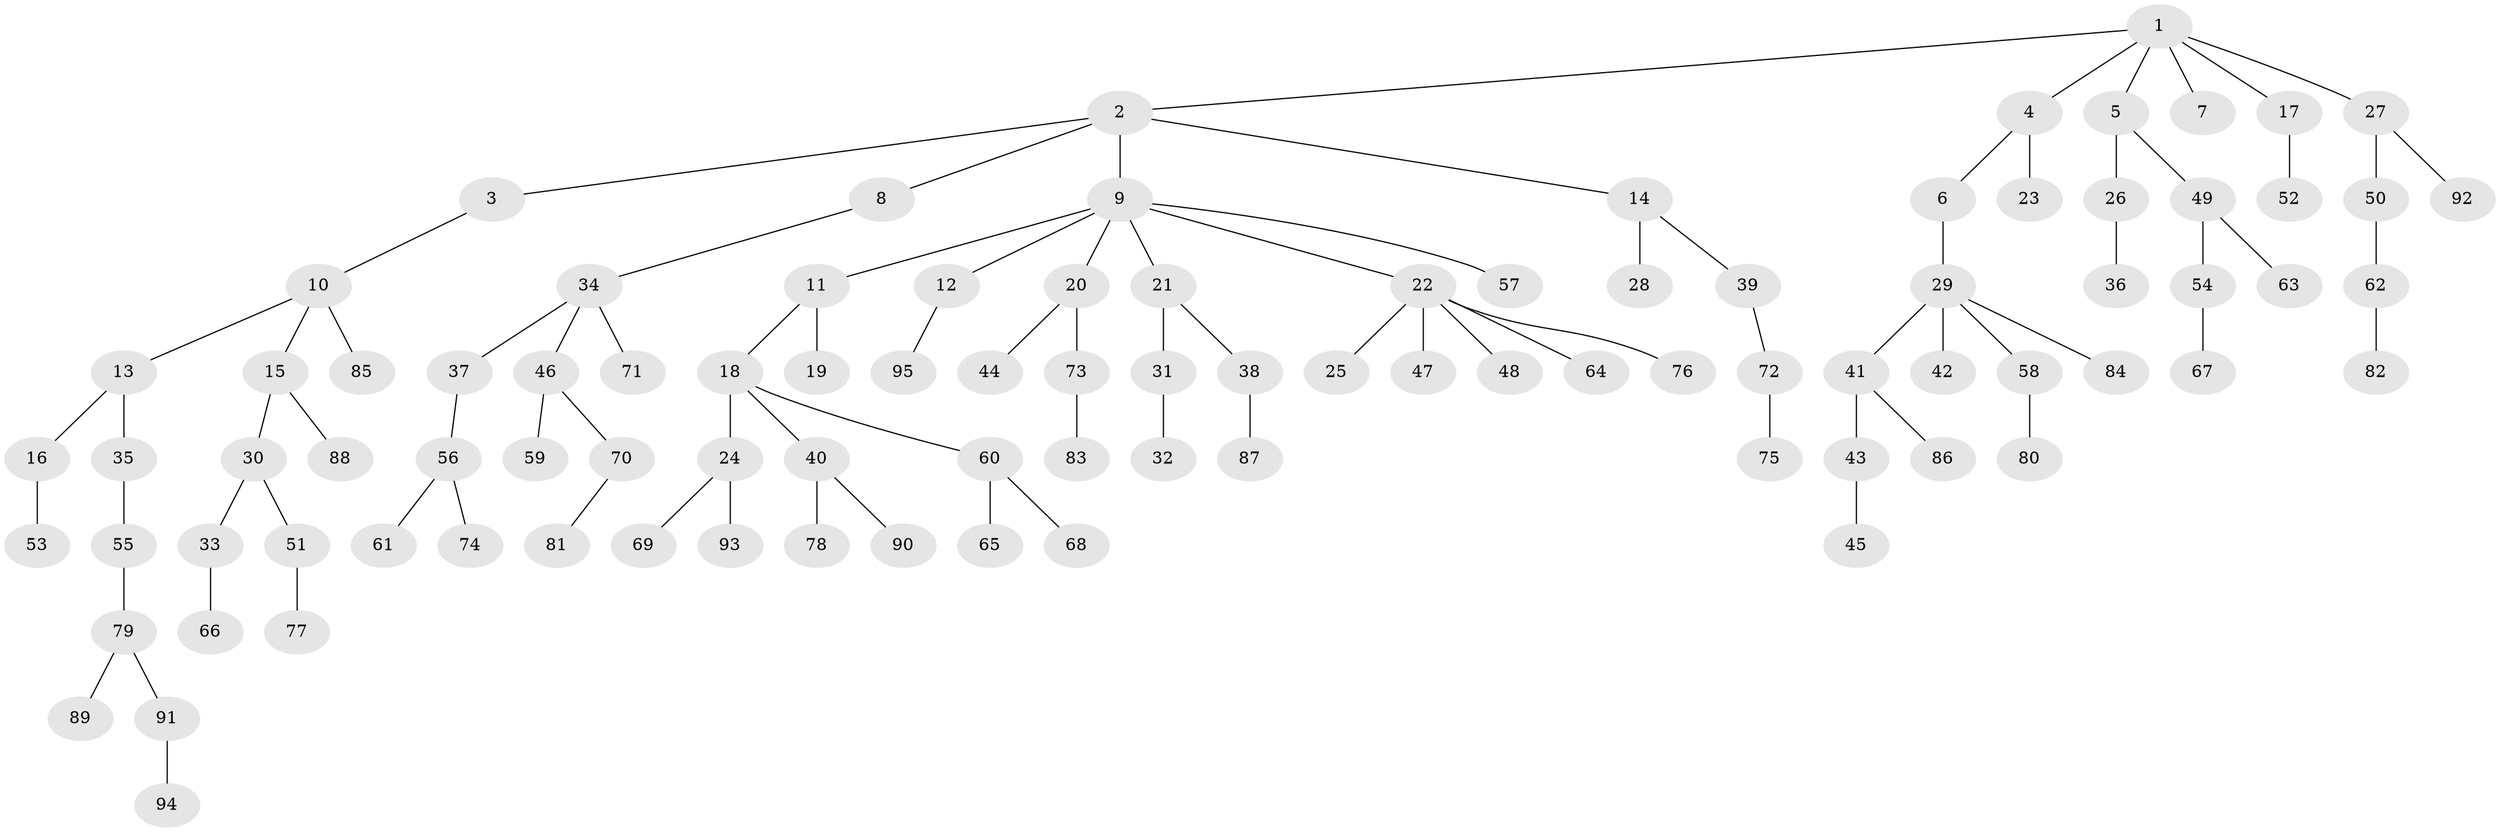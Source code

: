 // coarse degree distribution, {7: 0.016666666666666666, 5: 0.05, 2: 0.18333333333333332, 3: 0.15, 1: 0.55, 6: 0.016666666666666666, 4: 0.03333333333333333}
// Generated by graph-tools (version 1.1) at 2025/42/03/06/25 10:42:05]
// undirected, 95 vertices, 94 edges
graph export_dot {
graph [start="1"]
  node [color=gray90,style=filled];
  1;
  2;
  3;
  4;
  5;
  6;
  7;
  8;
  9;
  10;
  11;
  12;
  13;
  14;
  15;
  16;
  17;
  18;
  19;
  20;
  21;
  22;
  23;
  24;
  25;
  26;
  27;
  28;
  29;
  30;
  31;
  32;
  33;
  34;
  35;
  36;
  37;
  38;
  39;
  40;
  41;
  42;
  43;
  44;
  45;
  46;
  47;
  48;
  49;
  50;
  51;
  52;
  53;
  54;
  55;
  56;
  57;
  58;
  59;
  60;
  61;
  62;
  63;
  64;
  65;
  66;
  67;
  68;
  69;
  70;
  71;
  72;
  73;
  74;
  75;
  76;
  77;
  78;
  79;
  80;
  81;
  82;
  83;
  84;
  85;
  86;
  87;
  88;
  89;
  90;
  91;
  92;
  93;
  94;
  95;
  1 -- 2;
  1 -- 4;
  1 -- 5;
  1 -- 7;
  1 -- 17;
  1 -- 27;
  2 -- 3;
  2 -- 8;
  2 -- 9;
  2 -- 14;
  3 -- 10;
  4 -- 6;
  4 -- 23;
  5 -- 26;
  5 -- 49;
  6 -- 29;
  8 -- 34;
  9 -- 11;
  9 -- 12;
  9 -- 20;
  9 -- 21;
  9 -- 22;
  9 -- 57;
  10 -- 13;
  10 -- 15;
  10 -- 85;
  11 -- 18;
  11 -- 19;
  12 -- 95;
  13 -- 16;
  13 -- 35;
  14 -- 28;
  14 -- 39;
  15 -- 30;
  15 -- 88;
  16 -- 53;
  17 -- 52;
  18 -- 24;
  18 -- 40;
  18 -- 60;
  20 -- 44;
  20 -- 73;
  21 -- 31;
  21 -- 38;
  22 -- 25;
  22 -- 47;
  22 -- 48;
  22 -- 64;
  22 -- 76;
  24 -- 69;
  24 -- 93;
  26 -- 36;
  27 -- 50;
  27 -- 92;
  29 -- 41;
  29 -- 42;
  29 -- 58;
  29 -- 84;
  30 -- 33;
  30 -- 51;
  31 -- 32;
  33 -- 66;
  34 -- 37;
  34 -- 46;
  34 -- 71;
  35 -- 55;
  37 -- 56;
  38 -- 87;
  39 -- 72;
  40 -- 78;
  40 -- 90;
  41 -- 43;
  41 -- 86;
  43 -- 45;
  46 -- 59;
  46 -- 70;
  49 -- 54;
  49 -- 63;
  50 -- 62;
  51 -- 77;
  54 -- 67;
  55 -- 79;
  56 -- 61;
  56 -- 74;
  58 -- 80;
  60 -- 65;
  60 -- 68;
  62 -- 82;
  70 -- 81;
  72 -- 75;
  73 -- 83;
  79 -- 89;
  79 -- 91;
  91 -- 94;
}
